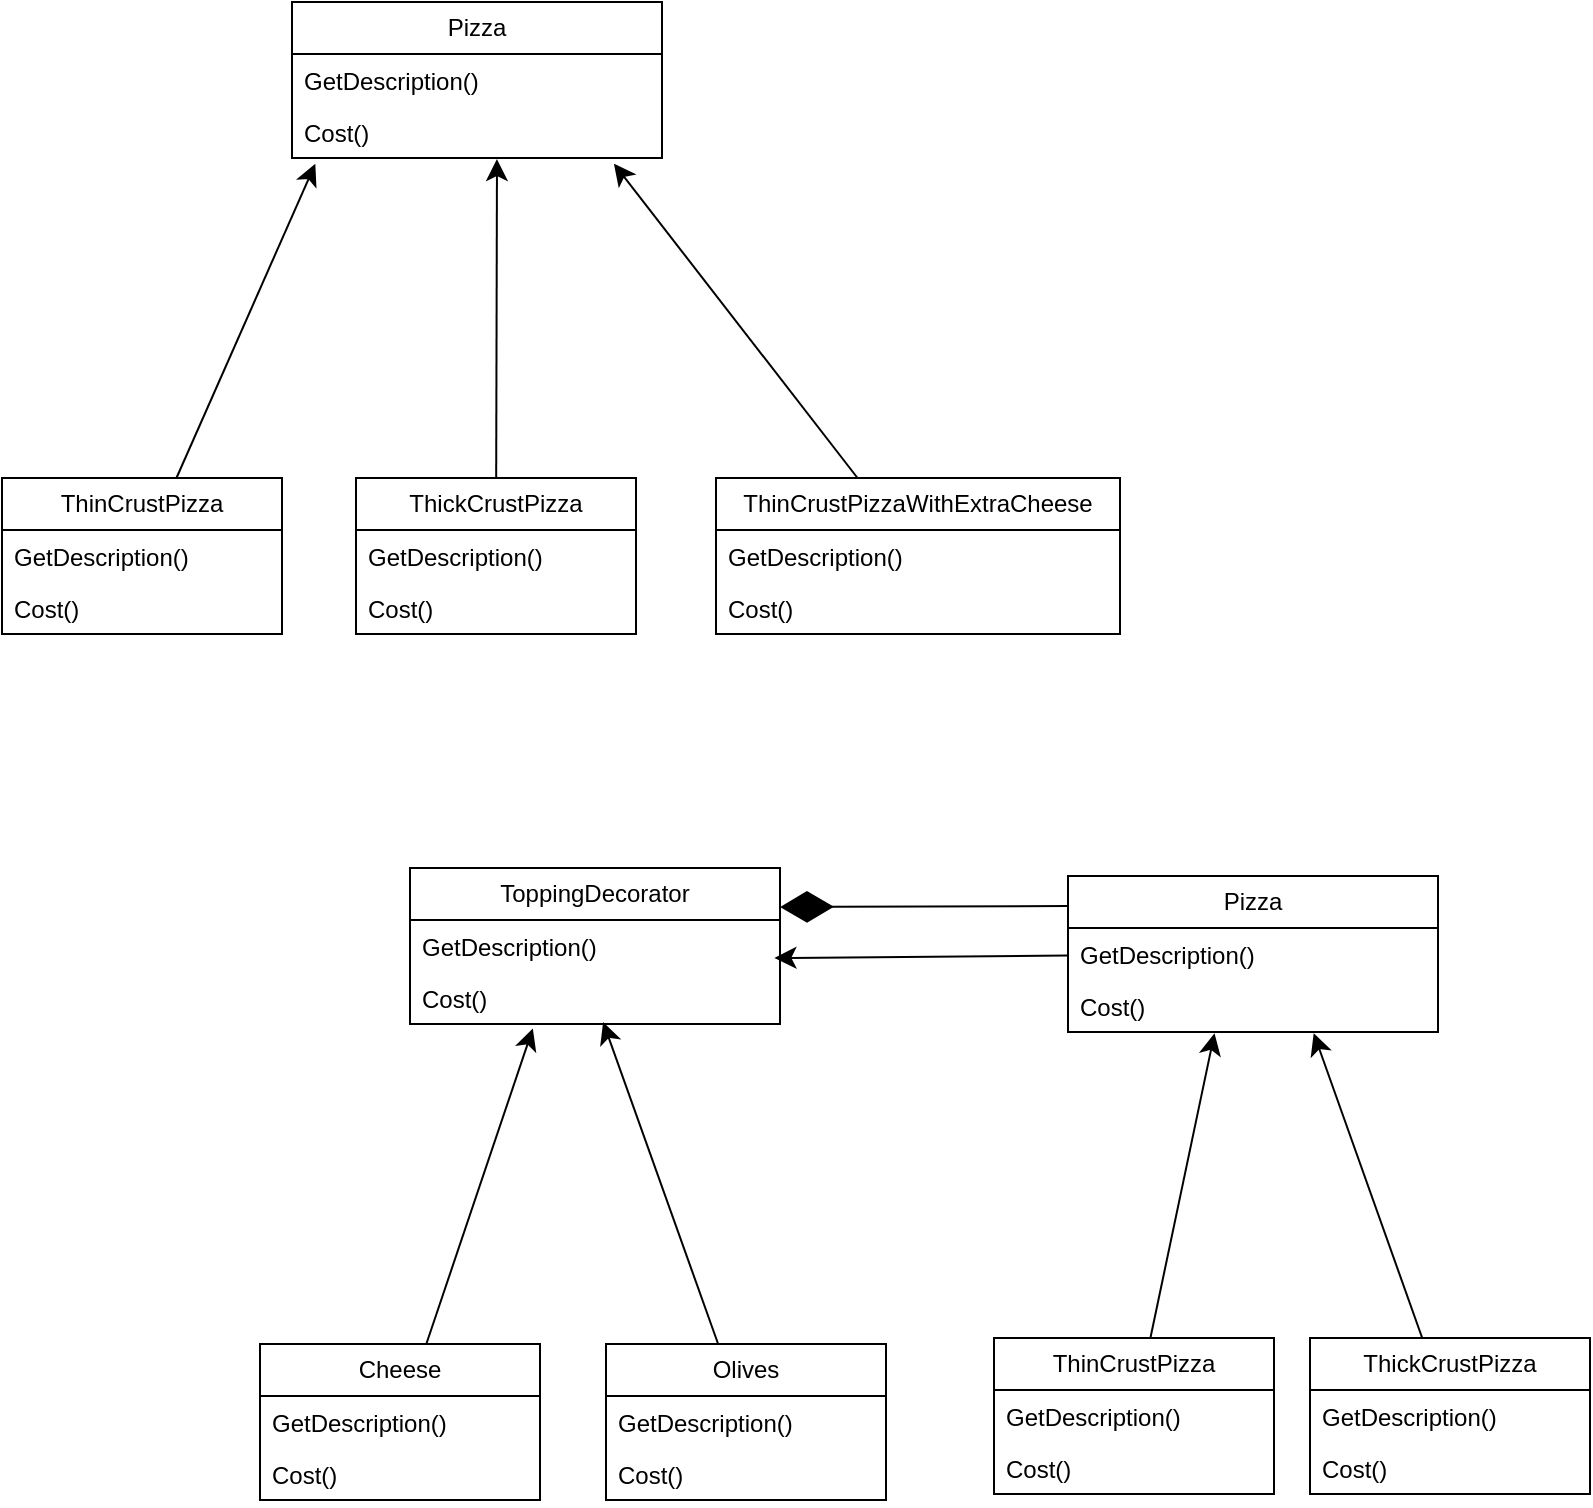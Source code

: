 <mxfile version="26.0.5">
  <diagram name="Page-1" id="N3j8LdUv54xLBxClwja3">
    <mxGraphModel dx="948" dy="3356" grid="0" gridSize="10" guides="1" tooltips="1" connect="1" arrows="1" fold="1" page="0" pageScale="1" pageWidth="850" pageHeight="1100" math="0" shadow="0">
      <root>
        <mxCell id="0" />
        <mxCell id="1" parent="0" />
        <mxCell id="huNN_xjZESp3WeJYq-dp-1" value="Pizza" style="swimlane;fontStyle=0;childLayout=stackLayout;horizontal=1;startSize=26;fillColor=none;horizontalStack=0;resizeParent=1;resizeParentMax=0;resizeLast=0;collapsible=1;marginBottom=0;whiteSpace=wrap;html=1;" vertex="1" parent="1">
          <mxGeometry x="294" y="-2046" width="185" height="78" as="geometry" />
        </mxCell>
        <mxCell id="huNN_xjZESp3WeJYq-dp-2" value="GetDescription()" style="text;strokeColor=none;fillColor=none;align=left;verticalAlign=top;spacingLeft=4;spacingRight=4;overflow=hidden;rotatable=0;points=[[0,0.5],[1,0.5]];portConstraint=eastwest;whiteSpace=wrap;html=1;" vertex="1" parent="huNN_xjZESp3WeJYq-dp-1">
          <mxGeometry y="26" width="185" height="26" as="geometry" />
        </mxCell>
        <mxCell id="huNN_xjZESp3WeJYq-dp-3" value="Cost()" style="text;strokeColor=none;fillColor=none;align=left;verticalAlign=top;spacingLeft=4;spacingRight=4;overflow=hidden;rotatable=0;points=[[0,0.5],[1,0.5]];portConstraint=eastwest;whiteSpace=wrap;html=1;" vertex="1" parent="huNN_xjZESp3WeJYq-dp-1">
          <mxGeometry y="52" width="185" height="26" as="geometry" />
        </mxCell>
        <mxCell id="huNN_xjZESp3WeJYq-dp-5" value="ThickCrustPizza" style="swimlane;fontStyle=0;childLayout=stackLayout;horizontal=1;startSize=26;fillColor=none;horizontalStack=0;resizeParent=1;resizeParentMax=0;resizeLast=0;collapsible=1;marginBottom=0;whiteSpace=wrap;html=1;" vertex="1" parent="1">
          <mxGeometry x="326" y="-1808" width="140" height="78" as="geometry" />
        </mxCell>
        <mxCell id="huNN_xjZESp3WeJYq-dp-6" value="GetDescription()" style="text;strokeColor=none;fillColor=none;align=left;verticalAlign=top;spacingLeft=4;spacingRight=4;overflow=hidden;rotatable=0;points=[[0,0.5],[1,0.5]];portConstraint=eastwest;whiteSpace=wrap;html=1;" vertex="1" parent="huNN_xjZESp3WeJYq-dp-5">
          <mxGeometry y="26" width="140" height="26" as="geometry" />
        </mxCell>
        <mxCell id="huNN_xjZESp3WeJYq-dp-7" value="Cost()" style="text;strokeColor=none;fillColor=none;align=left;verticalAlign=top;spacingLeft=4;spacingRight=4;overflow=hidden;rotatable=0;points=[[0,0.5],[1,0.5]];portConstraint=eastwest;whiteSpace=wrap;html=1;" vertex="1" parent="huNN_xjZESp3WeJYq-dp-5">
          <mxGeometry y="52" width="140" height="26" as="geometry" />
        </mxCell>
        <mxCell id="huNN_xjZESp3WeJYq-dp-8" value="ThinCrustPizza" style="swimlane;fontStyle=0;childLayout=stackLayout;horizontal=1;startSize=26;fillColor=none;horizontalStack=0;resizeParent=1;resizeParentMax=0;resizeLast=0;collapsible=1;marginBottom=0;whiteSpace=wrap;html=1;" vertex="1" parent="1">
          <mxGeometry x="149" y="-1808" width="140" height="78" as="geometry" />
        </mxCell>
        <mxCell id="huNN_xjZESp3WeJYq-dp-9" value="GetDescription()" style="text;strokeColor=none;fillColor=none;align=left;verticalAlign=top;spacingLeft=4;spacingRight=4;overflow=hidden;rotatable=0;points=[[0,0.5],[1,0.5]];portConstraint=eastwest;whiteSpace=wrap;html=1;" vertex="1" parent="huNN_xjZESp3WeJYq-dp-8">
          <mxGeometry y="26" width="140" height="26" as="geometry" />
        </mxCell>
        <mxCell id="huNN_xjZESp3WeJYq-dp-10" value="Cost()" style="text;strokeColor=none;fillColor=none;align=left;verticalAlign=top;spacingLeft=4;spacingRight=4;overflow=hidden;rotatable=0;points=[[0,0.5],[1,0.5]];portConstraint=eastwest;whiteSpace=wrap;html=1;" vertex="1" parent="huNN_xjZESp3WeJYq-dp-8">
          <mxGeometry y="52" width="140" height="26" as="geometry" />
        </mxCell>
        <mxCell id="huNN_xjZESp3WeJYq-dp-11" value="ThinCrustPizzaWithExtraCheese" style="swimlane;fontStyle=0;childLayout=stackLayout;horizontal=1;startSize=26;fillColor=none;horizontalStack=0;resizeParent=1;resizeParentMax=0;resizeLast=0;collapsible=1;marginBottom=0;whiteSpace=wrap;html=1;" vertex="1" parent="1">
          <mxGeometry x="506" y="-1808" width="202" height="78" as="geometry" />
        </mxCell>
        <mxCell id="huNN_xjZESp3WeJYq-dp-12" value="GetDescription()" style="text;strokeColor=none;fillColor=none;align=left;verticalAlign=top;spacingLeft=4;spacingRight=4;overflow=hidden;rotatable=0;points=[[0,0.5],[1,0.5]];portConstraint=eastwest;whiteSpace=wrap;html=1;" vertex="1" parent="huNN_xjZESp3WeJYq-dp-11">
          <mxGeometry y="26" width="202" height="26" as="geometry" />
        </mxCell>
        <mxCell id="huNN_xjZESp3WeJYq-dp-13" value="Cost()" style="text;strokeColor=none;fillColor=none;align=left;verticalAlign=top;spacingLeft=4;spacingRight=4;overflow=hidden;rotatable=0;points=[[0,0.5],[1,0.5]];portConstraint=eastwest;whiteSpace=wrap;html=1;" vertex="1" parent="huNN_xjZESp3WeJYq-dp-11">
          <mxGeometry y="52" width="202" height="26" as="geometry" />
        </mxCell>
        <mxCell id="huNN_xjZESp3WeJYq-dp-15" style="edgeStyle=none;curved=1;rounded=0;orthogonalLoop=1;jettySize=auto;html=1;entryX=0.063;entryY=1.109;entryDx=0;entryDy=0;entryPerimeter=0;fontSize=12;startSize=8;endSize=8;" edge="1" parent="1" source="huNN_xjZESp3WeJYq-dp-8" target="huNN_xjZESp3WeJYq-dp-3">
          <mxGeometry relative="1" as="geometry" />
        </mxCell>
        <mxCell id="huNN_xjZESp3WeJYq-dp-16" style="edgeStyle=none;curved=1;rounded=0;orthogonalLoop=1;jettySize=auto;html=1;entryX=0.554;entryY=1.021;entryDx=0;entryDy=0;entryPerimeter=0;fontSize=12;startSize=8;endSize=8;" edge="1" parent="1" source="huNN_xjZESp3WeJYq-dp-5" target="huNN_xjZESp3WeJYq-dp-3">
          <mxGeometry relative="1" as="geometry" />
        </mxCell>
        <mxCell id="huNN_xjZESp3WeJYq-dp-17" style="edgeStyle=none;curved=1;rounded=0;orthogonalLoop=1;jettySize=auto;html=1;entryX=0.87;entryY=1.109;entryDx=0;entryDy=0;entryPerimeter=0;fontSize=12;startSize=8;endSize=8;" edge="1" parent="1" source="huNN_xjZESp3WeJYq-dp-11" target="huNN_xjZESp3WeJYq-dp-3">
          <mxGeometry relative="1" as="geometry" />
        </mxCell>
        <mxCell id="huNN_xjZESp3WeJYq-dp-18" value="Pizza" style="swimlane;fontStyle=0;childLayout=stackLayout;horizontal=1;startSize=26;fillColor=none;horizontalStack=0;resizeParent=1;resizeParentMax=0;resizeLast=0;collapsible=1;marginBottom=0;whiteSpace=wrap;html=1;" vertex="1" parent="1">
          <mxGeometry x="682" y="-1609" width="185" height="78" as="geometry" />
        </mxCell>
        <mxCell id="huNN_xjZESp3WeJYq-dp-19" value="GetDescription()" style="text;strokeColor=none;fillColor=none;align=left;verticalAlign=top;spacingLeft=4;spacingRight=4;overflow=hidden;rotatable=0;points=[[0,0.5],[1,0.5]];portConstraint=eastwest;whiteSpace=wrap;html=1;" vertex="1" parent="huNN_xjZESp3WeJYq-dp-18">
          <mxGeometry y="26" width="185" height="26" as="geometry" />
        </mxCell>
        <mxCell id="huNN_xjZESp3WeJYq-dp-20" value="Cost()" style="text;strokeColor=none;fillColor=none;align=left;verticalAlign=top;spacingLeft=4;spacingRight=4;overflow=hidden;rotatable=0;points=[[0,0.5],[1,0.5]];portConstraint=eastwest;whiteSpace=wrap;html=1;" vertex="1" parent="huNN_xjZESp3WeJYq-dp-18">
          <mxGeometry y="52" width="185" height="26" as="geometry" />
        </mxCell>
        <mxCell id="huNN_xjZESp3WeJYq-dp-21" value="ThickCrustPizza" style="swimlane;fontStyle=0;childLayout=stackLayout;horizontal=1;startSize=26;fillColor=none;horizontalStack=0;resizeParent=1;resizeParentMax=0;resizeLast=0;collapsible=1;marginBottom=0;whiteSpace=wrap;html=1;" vertex="1" parent="1">
          <mxGeometry x="803" y="-1378" width="140" height="78" as="geometry" />
        </mxCell>
        <mxCell id="huNN_xjZESp3WeJYq-dp-22" value="GetDescription()" style="text;strokeColor=none;fillColor=none;align=left;verticalAlign=top;spacingLeft=4;spacingRight=4;overflow=hidden;rotatable=0;points=[[0,0.5],[1,0.5]];portConstraint=eastwest;whiteSpace=wrap;html=1;" vertex="1" parent="huNN_xjZESp3WeJYq-dp-21">
          <mxGeometry y="26" width="140" height="26" as="geometry" />
        </mxCell>
        <mxCell id="huNN_xjZESp3WeJYq-dp-23" value="Cost()" style="text;strokeColor=none;fillColor=none;align=left;verticalAlign=top;spacingLeft=4;spacingRight=4;overflow=hidden;rotatable=0;points=[[0,0.5],[1,0.5]];portConstraint=eastwest;whiteSpace=wrap;html=1;" vertex="1" parent="huNN_xjZESp3WeJYq-dp-21">
          <mxGeometry y="52" width="140" height="26" as="geometry" />
        </mxCell>
        <mxCell id="huNN_xjZESp3WeJYq-dp-24" value="ThinCrustPizza" style="swimlane;fontStyle=0;childLayout=stackLayout;horizontal=1;startSize=26;fillColor=none;horizontalStack=0;resizeParent=1;resizeParentMax=0;resizeLast=0;collapsible=1;marginBottom=0;whiteSpace=wrap;html=1;" vertex="1" parent="1">
          <mxGeometry x="645" y="-1378" width="140" height="78" as="geometry" />
        </mxCell>
        <mxCell id="huNN_xjZESp3WeJYq-dp-25" value="GetDescription()" style="text;strokeColor=none;fillColor=none;align=left;verticalAlign=top;spacingLeft=4;spacingRight=4;overflow=hidden;rotatable=0;points=[[0,0.5],[1,0.5]];portConstraint=eastwest;whiteSpace=wrap;html=1;" vertex="1" parent="huNN_xjZESp3WeJYq-dp-24">
          <mxGeometry y="26" width="140" height="26" as="geometry" />
        </mxCell>
        <mxCell id="huNN_xjZESp3WeJYq-dp-26" value="Cost()" style="text;strokeColor=none;fillColor=none;align=left;verticalAlign=top;spacingLeft=4;spacingRight=4;overflow=hidden;rotatable=0;points=[[0,0.5],[1,0.5]];portConstraint=eastwest;whiteSpace=wrap;html=1;" vertex="1" parent="huNN_xjZESp3WeJYq-dp-24">
          <mxGeometry y="52" width="140" height="26" as="geometry" />
        </mxCell>
        <mxCell id="huNN_xjZESp3WeJYq-dp-33" value="ToppingDecorator" style="swimlane;fontStyle=0;childLayout=stackLayout;horizontal=1;startSize=26;fillColor=none;horizontalStack=0;resizeParent=1;resizeParentMax=0;resizeLast=0;collapsible=1;marginBottom=0;whiteSpace=wrap;html=1;" vertex="1" parent="1">
          <mxGeometry x="353" y="-1613" width="185" height="78" as="geometry" />
        </mxCell>
        <mxCell id="huNN_xjZESp3WeJYq-dp-34" value="GetDescription()" style="text;strokeColor=none;fillColor=none;align=left;verticalAlign=top;spacingLeft=4;spacingRight=4;overflow=hidden;rotatable=0;points=[[0,0.5],[1,0.5]];portConstraint=eastwest;whiteSpace=wrap;html=1;" vertex="1" parent="huNN_xjZESp3WeJYq-dp-33">
          <mxGeometry y="26" width="185" height="26" as="geometry" />
        </mxCell>
        <mxCell id="huNN_xjZESp3WeJYq-dp-35" value="Cost()" style="text;strokeColor=none;fillColor=none;align=left;verticalAlign=top;spacingLeft=4;spacingRight=4;overflow=hidden;rotatable=0;points=[[0,0.5],[1,0.5]];portConstraint=eastwest;whiteSpace=wrap;html=1;" vertex="1" parent="huNN_xjZESp3WeJYq-dp-33">
          <mxGeometry y="52" width="185" height="26" as="geometry" />
        </mxCell>
        <mxCell id="huNN_xjZESp3WeJYq-dp-36" style="edgeStyle=none;curved=1;rounded=0;orthogonalLoop=1;jettySize=auto;html=1;entryX=0.985;entryY=0.731;entryDx=0;entryDy=0;entryPerimeter=0;fontSize=12;startSize=8;endSize=8;" edge="1" parent="1" source="huNN_xjZESp3WeJYq-dp-18" target="huNN_xjZESp3WeJYq-dp-34">
          <mxGeometry relative="1" as="geometry" />
        </mxCell>
        <mxCell id="huNN_xjZESp3WeJYq-dp-40" value="" style="endArrow=diamondThin;endFill=1;endSize=24;html=1;rounded=0;fontSize=12;curved=1;entryX=1;entryY=0.25;entryDx=0;entryDy=0;" edge="1" parent="1" target="huNN_xjZESp3WeJYq-dp-33">
          <mxGeometry width="160" relative="1" as="geometry">
            <mxPoint x="682" y="-1594" as="sourcePoint" />
            <mxPoint x="574" y="-1594" as="targetPoint" />
          </mxGeometry>
        </mxCell>
        <mxCell id="huNN_xjZESp3WeJYq-dp-41" style="edgeStyle=none;curved=1;rounded=0;orthogonalLoop=1;jettySize=auto;html=1;entryX=0.396;entryY=1.023;entryDx=0;entryDy=0;entryPerimeter=0;fontSize=12;startSize=8;endSize=8;" edge="1" parent="1" source="huNN_xjZESp3WeJYq-dp-24" target="huNN_xjZESp3WeJYq-dp-20">
          <mxGeometry relative="1" as="geometry" />
        </mxCell>
        <mxCell id="huNN_xjZESp3WeJYq-dp-42" style="edgeStyle=none;curved=1;rounded=0;orthogonalLoop=1;jettySize=auto;html=1;entryX=0.664;entryY=1.023;entryDx=0;entryDy=0;entryPerimeter=0;fontSize=12;startSize=8;endSize=8;" edge="1" parent="1" source="huNN_xjZESp3WeJYq-dp-21" target="huNN_xjZESp3WeJYq-dp-20">
          <mxGeometry relative="1" as="geometry" />
        </mxCell>
        <mxCell id="huNN_xjZESp3WeJYq-dp-43" value="Cheese" style="swimlane;fontStyle=0;childLayout=stackLayout;horizontal=1;startSize=26;fillColor=none;horizontalStack=0;resizeParent=1;resizeParentMax=0;resizeLast=0;collapsible=1;marginBottom=0;whiteSpace=wrap;html=1;" vertex="1" parent="1">
          <mxGeometry x="278" y="-1375" width="140" height="78" as="geometry" />
        </mxCell>
        <mxCell id="huNN_xjZESp3WeJYq-dp-44" value="GetDescription()" style="text;strokeColor=none;fillColor=none;align=left;verticalAlign=top;spacingLeft=4;spacingRight=4;overflow=hidden;rotatable=0;points=[[0,0.5],[1,0.5]];portConstraint=eastwest;whiteSpace=wrap;html=1;" vertex="1" parent="huNN_xjZESp3WeJYq-dp-43">
          <mxGeometry y="26" width="140" height="26" as="geometry" />
        </mxCell>
        <mxCell id="huNN_xjZESp3WeJYq-dp-45" value="Cost()" style="text;strokeColor=none;fillColor=none;align=left;verticalAlign=top;spacingLeft=4;spacingRight=4;overflow=hidden;rotatable=0;points=[[0,0.5],[1,0.5]];portConstraint=eastwest;whiteSpace=wrap;html=1;" vertex="1" parent="huNN_xjZESp3WeJYq-dp-43">
          <mxGeometry y="52" width="140" height="26" as="geometry" />
        </mxCell>
        <mxCell id="huNN_xjZESp3WeJYq-dp-46" value="Olives" style="swimlane;fontStyle=0;childLayout=stackLayout;horizontal=1;startSize=26;fillColor=none;horizontalStack=0;resizeParent=1;resizeParentMax=0;resizeLast=0;collapsible=1;marginBottom=0;whiteSpace=wrap;html=1;" vertex="1" parent="1">
          <mxGeometry x="451" y="-1375" width="140" height="78" as="geometry" />
        </mxCell>
        <mxCell id="huNN_xjZESp3WeJYq-dp-47" value="GetDescription()" style="text;strokeColor=none;fillColor=none;align=left;verticalAlign=top;spacingLeft=4;spacingRight=4;overflow=hidden;rotatable=0;points=[[0,0.5],[1,0.5]];portConstraint=eastwest;whiteSpace=wrap;html=1;" vertex="1" parent="huNN_xjZESp3WeJYq-dp-46">
          <mxGeometry y="26" width="140" height="26" as="geometry" />
        </mxCell>
        <mxCell id="huNN_xjZESp3WeJYq-dp-48" value="Cost()" style="text;strokeColor=none;fillColor=none;align=left;verticalAlign=top;spacingLeft=4;spacingRight=4;overflow=hidden;rotatable=0;points=[[0,0.5],[1,0.5]];portConstraint=eastwest;whiteSpace=wrap;html=1;" vertex="1" parent="huNN_xjZESp3WeJYq-dp-46">
          <mxGeometry y="52" width="140" height="26" as="geometry" />
        </mxCell>
        <mxCell id="huNN_xjZESp3WeJYq-dp-49" style="edgeStyle=none;curved=1;rounded=0;orthogonalLoop=1;jettySize=auto;html=1;entryX=0.332;entryY=1.085;entryDx=0;entryDy=0;entryPerimeter=0;fontSize=12;startSize=8;endSize=8;" edge="1" parent="1" source="huNN_xjZESp3WeJYq-dp-43" target="huNN_xjZESp3WeJYq-dp-35">
          <mxGeometry relative="1" as="geometry" />
        </mxCell>
        <mxCell id="huNN_xjZESp3WeJYq-dp-50" style="edgeStyle=none;curved=1;rounded=0;orthogonalLoop=1;jettySize=auto;html=1;entryX=0.522;entryY=0.962;entryDx=0;entryDy=0;entryPerimeter=0;fontSize=12;startSize=8;endSize=8;" edge="1" parent="1" source="huNN_xjZESp3WeJYq-dp-46" target="huNN_xjZESp3WeJYq-dp-35">
          <mxGeometry relative="1" as="geometry" />
        </mxCell>
      </root>
    </mxGraphModel>
  </diagram>
</mxfile>
